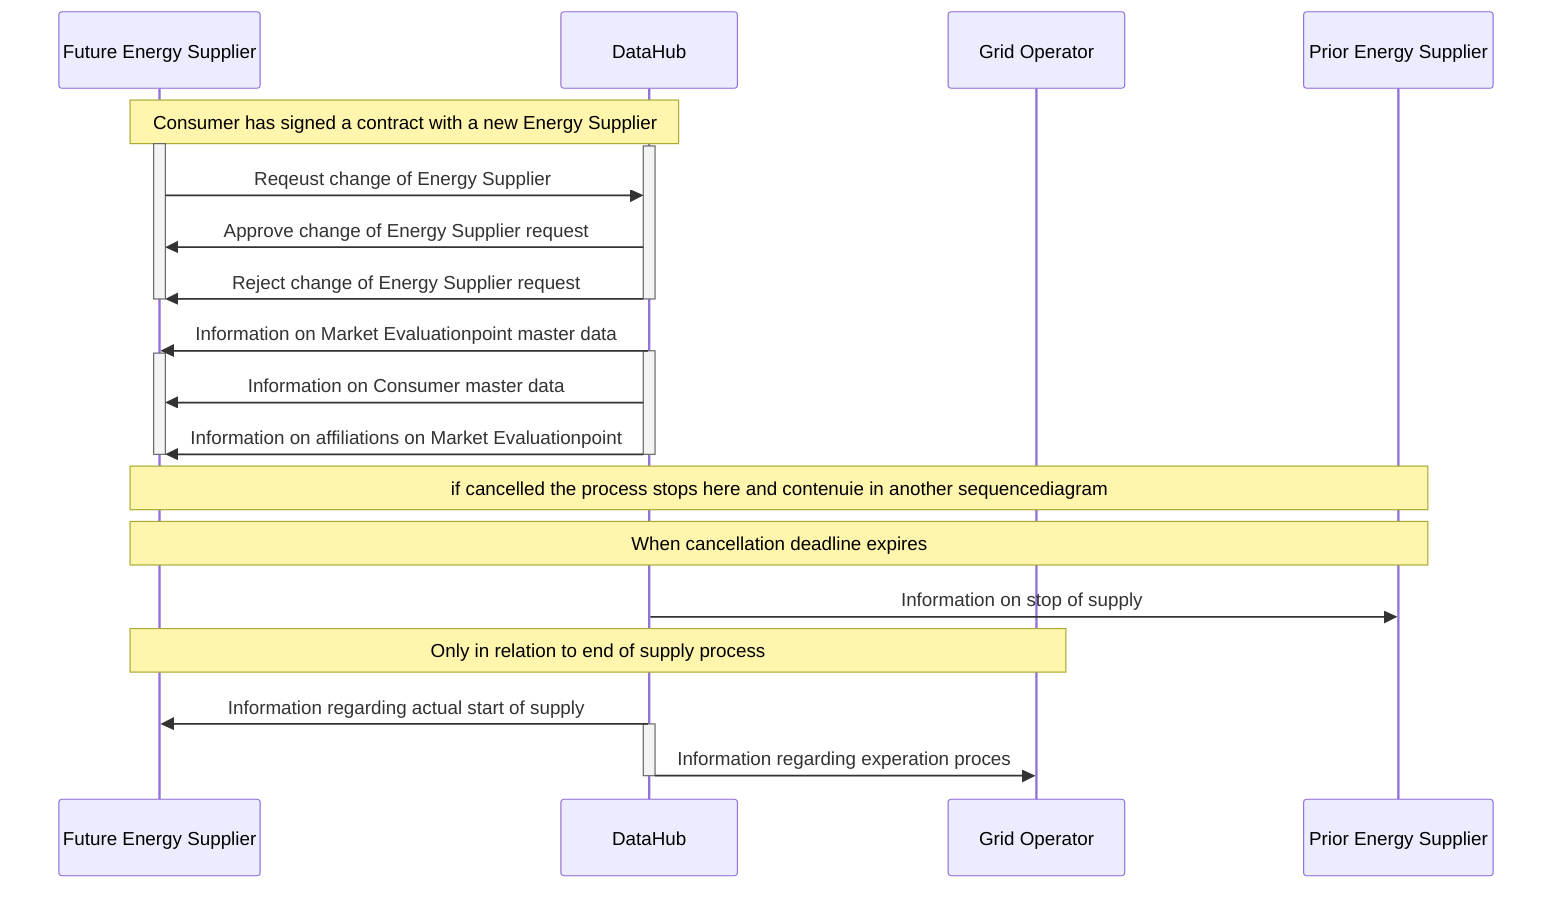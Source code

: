 sequenceDiagram
    Note over Future Energy Supplier, DataHub: Consumer has signed a contract with a new Energy Supplier
    participant Future Energy Supplier
    participant DataHub
    participant Grid Operator
    participant Prior Energy Supplier
    activate Future Energy Supplier
    activate DataHub
    Future Energy Supplier->>DataHub: Reqeust change of Energy Supplier
    DataHub->>Future Energy Supplier: Approve change of Energy Supplier request
    DataHub->>Future Energy Supplier: Reject change of Energy Supplier request
    deactivate Future Energy Supplier
    deactivate DataHub    
    DataHub->>Future Energy Supplier:Information on Market Evaluationpoint master data
    activate DataHub
    activate Future Energy Supplier
    DataHub->>Future Energy Supplier: Information on Consumer master data
    DataHub->>Future Energy Supplier: Information on affiliations on Market Evaluationpoint
    deactivate DataHub
    deactivate Future Energy Supplier
    Note over Future Energy Supplier,Prior Energy Supplier: if cancelled the process stops here and contenuie in another sequencediagram
    Note over Future Energy Supplier,Prior Energy Supplier: When cancellation deadline expires
    DataHub->>Prior Energy Supplier: Information on stop of supply
    Note over Future Energy Supplier,Grid Operator: Only in relation to end of supply process
    DataHub->>Future Energy Supplier: Information regarding actual start of supply
    activate DataHub
    DataHub->>Grid Operator: Information regarding experation proces
    deactivate DataHub